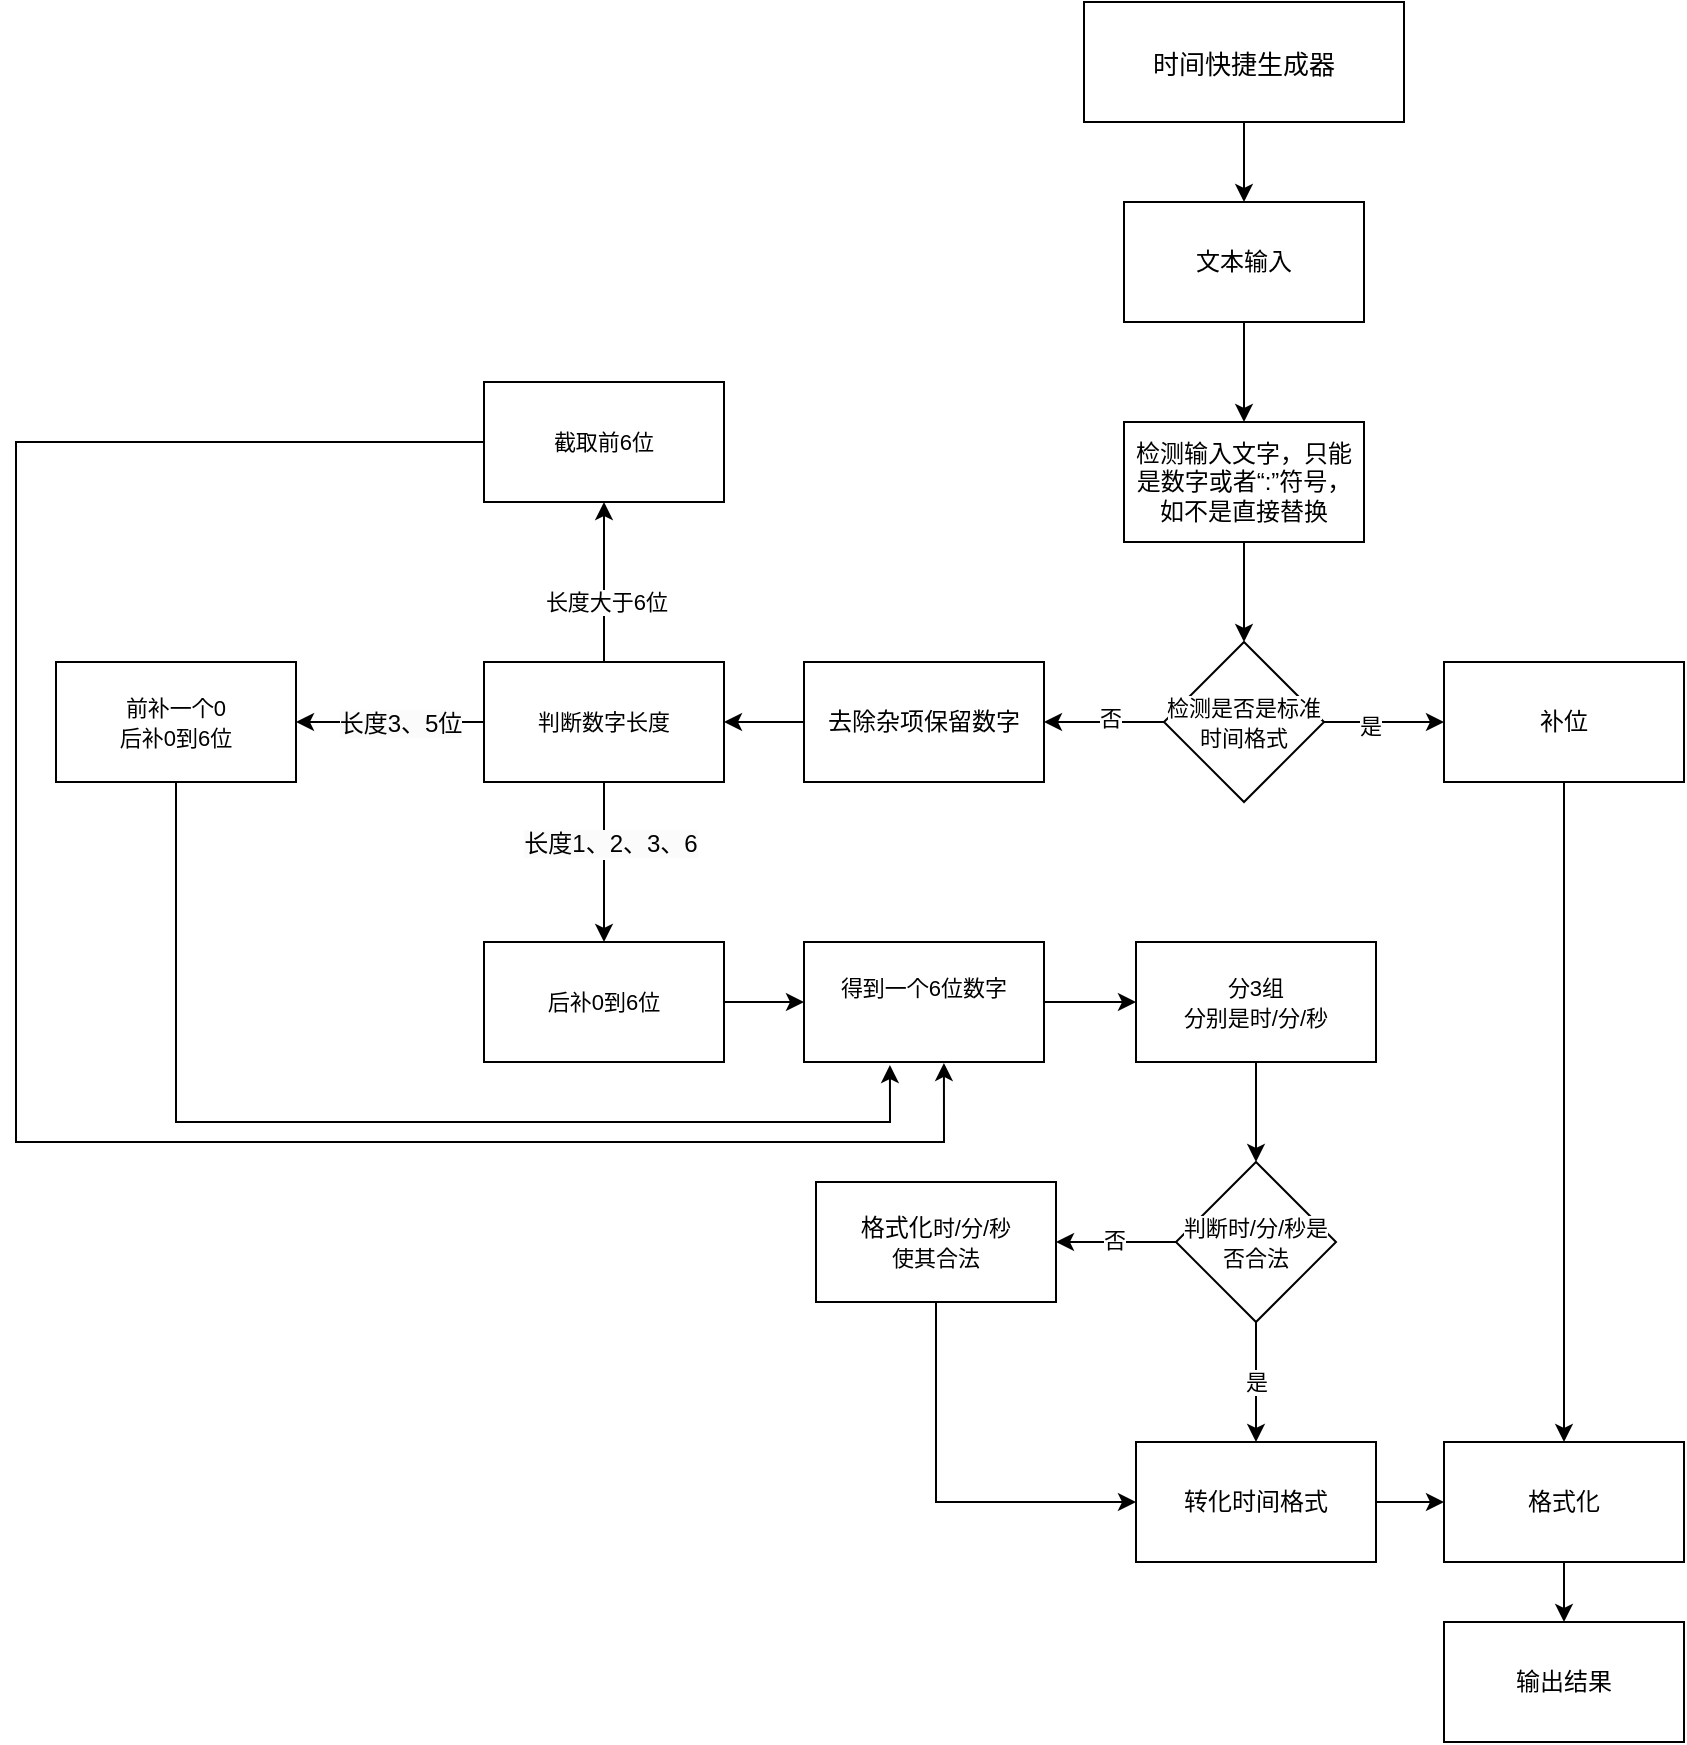 <mxfile version="20.7.4" type="github">
  <diagram id="3FII-VnmUq7TDAsDPXnR" name="第 1 页">
    <mxGraphModel dx="3170" dy="1040" grid="1" gridSize="10" guides="1" tooltips="1" connect="1" arrows="1" fold="1" page="1" pageScale="1" pageWidth="827" pageHeight="1169" math="0" shadow="0">
      <root>
        <mxCell id="0" />
        <mxCell id="1" parent="0" />
        <mxCell id="W-qNHt5sabOWyDpgDpVN-3" value="" style="edgeStyle=orthogonalEdgeStyle;rounded=0;orthogonalLoop=1;jettySize=auto;html=1;" edge="1" parent="1" source="W-qNHt5sabOWyDpgDpVN-1" target="W-qNHt5sabOWyDpgDpVN-2">
          <mxGeometry relative="1" as="geometry" />
        </mxCell>
        <mxCell id="W-qNHt5sabOWyDpgDpVN-1" value="&lt;p style=&quot;margin: 0px; font-variant-numeric: normal; font-variant-east-asian: normal; font-variant-alternates: normal; font-kerning: auto; font-optical-sizing: auto; font-feature-settings: normal; font-variation-settings: normal; font-stretch: normal; font-size: 13px; line-height: normal; font-family: &amp;quot;PingFang SC&amp;quot;; text-align: start;&quot; class=&quot;p1&quot;&gt;&lt;span style=&quot;&quot; class=&quot;s1&quot;&gt;时间快捷生成器&lt;/span&gt;&lt;/p&gt;" style="rounded=0;whiteSpace=wrap;html=1;" vertex="1" parent="1">
          <mxGeometry x="34" y="110" width="160" height="60" as="geometry" />
        </mxCell>
        <mxCell id="W-qNHt5sabOWyDpgDpVN-21" value="" style="edgeStyle=orthogonalEdgeStyle;rounded=0;orthogonalLoop=1;jettySize=auto;html=1;" edge="1" parent="1" source="W-qNHt5sabOWyDpgDpVN-2" target="W-qNHt5sabOWyDpgDpVN-20">
          <mxGeometry relative="1" as="geometry" />
        </mxCell>
        <mxCell id="W-qNHt5sabOWyDpgDpVN-2" value="文本输入" style="whiteSpace=wrap;html=1;rounded=0;" vertex="1" parent="1">
          <mxGeometry x="54" y="210" width="120" height="60" as="geometry" />
        </mxCell>
        <mxCell id="W-qNHt5sabOWyDpgDpVN-9" value="" style="edgeStyle=orthogonalEdgeStyle;rounded=0;orthogonalLoop=1;jettySize=auto;html=1;" edge="1" parent="1" source="W-qNHt5sabOWyDpgDpVN-4" target="W-qNHt5sabOWyDpgDpVN-8">
          <mxGeometry relative="1" as="geometry" />
        </mxCell>
        <mxCell id="W-qNHt5sabOWyDpgDpVN-10" value="是" style="edgeLabel;html=1;align=center;verticalAlign=middle;resizable=0;points=[];" vertex="1" connectable="0" parent="W-qNHt5sabOWyDpgDpVN-9">
          <mxGeometry x="-0.233" y="-2" relative="1" as="geometry">
            <mxPoint as="offset" />
          </mxGeometry>
        </mxCell>
        <mxCell id="W-qNHt5sabOWyDpgDpVN-12" value="" style="edgeStyle=orthogonalEdgeStyle;rounded=0;orthogonalLoop=1;jettySize=auto;html=1;" edge="1" parent="1" source="W-qNHt5sabOWyDpgDpVN-4" target="W-qNHt5sabOWyDpgDpVN-11">
          <mxGeometry relative="1" as="geometry" />
        </mxCell>
        <mxCell id="W-qNHt5sabOWyDpgDpVN-13" value="否" style="edgeLabel;html=1;align=center;verticalAlign=middle;resizable=0;points=[];" vertex="1" connectable="0" parent="W-qNHt5sabOWyDpgDpVN-12">
          <mxGeometry x="-0.1" y="-2" relative="1" as="geometry">
            <mxPoint as="offset" />
          </mxGeometry>
        </mxCell>
        <mxCell id="W-qNHt5sabOWyDpgDpVN-4" value="&lt;span style=&quot;font-size: 11px; background-color: rgb(255, 255, 255);&quot;&gt;检测是否是标准时间格式&lt;/span&gt;" style="rhombus;whiteSpace=wrap;html=1;rounded=0;" vertex="1" parent="1">
          <mxGeometry x="74" y="430" width="80" height="80" as="geometry" />
        </mxCell>
        <mxCell id="W-qNHt5sabOWyDpgDpVN-16" value="" style="edgeStyle=orthogonalEdgeStyle;rounded=0;orthogonalLoop=1;jettySize=auto;html=1;" edge="1" parent="1" source="W-qNHt5sabOWyDpgDpVN-8" target="W-qNHt5sabOWyDpgDpVN-15">
          <mxGeometry relative="1" as="geometry" />
        </mxCell>
        <mxCell id="W-qNHt5sabOWyDpgDpVN-8" value="补位" style="whiteSpace=wrap;html=1;rounded=0;" vertex="1" parent="1">
          <mxGeometry x="214" y="440" width="120" height="60" as="geometry" />
        </mxCell>
        <mxCell id="W-qNHt5sabOWyDpgDpVN-29" value="" style="edgeStyle=orthogonalEdgeStyle;rounded=0;orthogonalLoop=1;jettySize=auto;html=1;" edge="1" parent="1" source="W-qNHt5sabOWyDpgDpVN-11" target="W-qNHt5sabOWyDpgDpVN-28">
          <mxGeometry relative="1" as="geometry" />
        </mxCell>
        <mxCell id="W-qNHt5sabOWyDpgDpVN-11" value="去除杂项保留数字" style="whiteSpace=wrap;html=1;rounded=0;" vertex="1" parent="1">
          <mxGeometry x="-106" y="440" width="120" height="60" as="geometry" />
        </mxCell>
        <mxCell id="W-qNHt5sabOWyDpgDpVN-51" value="" style="edgeStyle=orthogonalEdgeStyle;rounded=0;orthogonalLoop=1;jettySize=auto;html=1;" edge="1" parent="1" source="W-qNHt5sabOWyDpgDpVN-15" target="W-qNHt5sabOWyDpgDpVN-50">
          <mxGeometry relative="1" as="geometry" />
        </mxCell>
        <mxCell id="W-qNHt5sabOWyDpgDpVN-15" value="格式化" style="whiteSpace=wrap;html=1;rounded=0;" vertex="1" parent="1">
          <mxGeometry x="214" y="830" width="120" height="60" as="geometry" />
        </mxCell>
        <mxCell id="W-qNHt5sabOWyDpgDpVN-22" style="edgeStyle=orthogonalEdgeStyle;rounded=0;orthogonalLoop=1;jettySize=auto;html=1;entryX=0.5;entryY=0;entryDx=0;entryDy=0;" edge="1" parent="1" source="W-qNHt5sabOWyDpgDpVN-20" target="W-qNHt5sabOWyDpgDpVN-4">
          <mxGeometry relative="1" as="geometry" />
        </mxCell>
        <mxCell id="W-qNHt5sabOWyDpgDpVN-20" value="检测输入文字，只能是数字或者“:”符号，如不是直接替换" style="whiteSpace=wrap;html=1;rounded=0;" vertex="1" parent="1">
          <mxGeometry x="54" y="320" width="120" height="60" as="geometry" />
        </mxCell>
        <mxCell id="W-qNHt5sabOWyDpgDpVN-31" value="" style="edgeStyle=orthogonalEdgeStyle;rounded=0;orthogonalLoop=1;jettySize=auto;html=1;" edge="1" parent="1" source="W-qNHt5sabOWyDpgDpVN-28" target="W-qNHt5sabOWyDpgDpVN-30">
          <mxGeometry relative="1" as="geometry" />
        </mxCell>
        <mxCell id="W-qNHt5sabOWyDpgDpVN-32" value="&lt;span style=&quot;font-size: 12px; background-color: rgb(251, 251, 251);&quot;&gt;长度1、2、3、6&lt;/span&gt;" style="edgeLabel;html=1;align=center;verticalAlign=middle;resizable=0;points=[];" vertex="1" connectable="0" parent="W-qNHt5sabOWyDpgDpVN-31">
          <mxGeometry x="-0.237" y="3" relative="1" as="geometry">
            <mxPoint as="offset" />
          </mxGeometry>
        </mxCell>
        <mxCell id="W-qNHt5sabOWyDpgDpVN-34" value="" style="edgeStyle=orthogonalEdgeStyle;rounded=0;orthogonalLoop=1;jettySize=auto;html=1;" edge="1" parent="1" source="W-qNHt5sabOWyDpgDpVN-28" target="W-qNHt5sabOWyDpgDpVN-33">
          <mxGeometry relative="1" as="geometry" />
        </mxCell>
        <mxCell id="W-qNHt5sabOWyDpgDpVN-35" value="&lt;span style=&quot;font-size: 12px; background-color: rgb(251, 251, 251);&quot;&gt;长度3、5位&lt;/span&gt;" style="edgeLabel;html=1;align=center;verticalAlign=middle;resizable=0;points=[];" vertex="1" connectable="0" parent="W-qNHt5sabOWyDpgDpVN-34">
          <mxGeometry x="-0.1" y="1" relative="1" as="geometry">
            <mxPoint as="offset" />
          </mxGeometry>
        </mxCell>
        <mxCell id="W-qNHt5sabOWyDpgDpVN-37" value="" style="edgeStyle=orthogonalEdgeStyle;rounded=0;orthogonalLoop=1;jettySize=auto;html=1;" edge="1" parent="1" source="W-qNHt5sabOWyDpgDpVN-28" target="W-qNHt5sabOWyDpgDpVN-36">
          <mxGeometry relative="1" as="geometry" />
        </mxCell>
        <mxCell id="W-qNHt5sabOWyDpgDpVN-38" value="长度大于6位" style="edgeLabel;html=1;align=center;verticalAlign=middle;resizable=0;points=[];" vertex="1" connectable="0" parent="W-qNHt5sabOWyDpgDpVN-37">
          <mxGeometry x="-0.212" y="-1" relative="1" as="geometry">
            <mxPoint y="1" as="offset" />
          </mxGeometry>
        </mxCell>
        <mxCell id="W-qNHt5sabOWyDpgDpVN-28" value="&lt;span style=&quot;font-size: 11px; background-color: rgb(255, 255, 255);&quot;&gt;判断数字长度&lt;/span&gt;" style="whiteSpace=wrap;html=1;rounded=0;" vertex="1" parent="1">
          <mxGeometry x="-266" y="440" width="120" height="60" as="geometry" />
        </mxCell>
        <mxCell id="W-qNHt5sabOWyDpgDpVN-43" value="" style="edgeStyle=orthogonalEdgeStyle;rounded=0;orthogonalLoop=1;jettySize=auto;html=1;" edge="1" parent="1" source="W-qNHt5sabOWyDpgDpVN-30" target="W-qNHt5sabOWyDpgDpVN-42">
          <mxGeometry relative="1" as="geometry" />
        </mxCell>
        <mxCell id="W-qNHt5sabOWyDpgDpVN-30" value="&lt;span style=&quot;font-size: 11px; background-color: rgb(255, 255, 255);&quot;&gt;后补0到6位&lt;/span&gt;" style="whiteSpace=wrap;html=1;rounded=0;" vertex="1" parent="1">
          <mxGeometry x="-266" y="580" width="120" height="60" as="geometry" />
        </mxCell>
        <mxCell id="W-qNHt5sabOWyDpgDpVN-63" style="edgeStyle=orthogonalEdgeStyle;rounded=0;orthogonalLoop=1;jettySize=auto;html=1;exitX=0.5;exitY=1;exitDx=0;exitDy=0;entryX=0.358;entryY=1.025;entryDx=0;entryDy=0;entryPerimeter=0;" edge="1" parent="1" source="W-qNHt5sabOWyDpgDpVN-33" target="W-qNHt5sabOWyDpgDpVN-42">
          <mxGeometry relative="1" as="geometry">
            <Array as="points">
              <mxPoint x="-420" y="670" />
              <mxPoint x="-63" y="670" />
            </Array>
          </mxGeometry>
        </mxCell>
        <mxCell id="W-qNHt5sabOWyDpgDpVN-33" value="&lt;span style=&quot;font-size: 11px; background-color: rgb(255, 255, 255);&quot;&gt;前补一个0&lt;br&gt;后补0到6位&lt;/span&gt;" style="whiteSpace=wrap;html=1;rounded=0;" vertex="1" parent="1">
          <mxGeometry x="-480" y="440" width="120" height="60" as="geometry" />
        </mxCell>
        <mxCell id="W-qNHt5sabOWyDpgDpVN-64" style="edgeStyle=orthogonalEdgeStyle;rounded=0;orthogonalLoop=1;jettySize=auto;html=1;entryX=0.583;entryY=1.008;entryDx=0;entryDy=0;entryPerimeter=0;" edge="1" parent="1" source="W-qNHt5sabOWyDpgDpVN-36" target="W-qNHt5sabOWyDpgDpVN-42">
          <mxGeometry relative="1" as="geometry">
            <Array as="points">
              <mxPoint x="-500" y="330" />
              <mxPoint x="-500" y="680" />
              <mxPoint x="-36" y="680" />
            </Array>
          </mxGeometry>
        </mxCell>
        <mxCell id="W-qNHt5sabOWyDpgDpVN-36" value="&lt;span style=&quot;font-size: 11px; background-color: rgb(255, 255, 255);&quot;&gt;截取前6位&lt;/span&gt;" style="whiteSpace=wrap;html=1;rounded=0;" vertex="1" parent="1">
          <mxGeometry x="-266" y="300" width="120" height="60" as="geometry" />
        </mxCell>
        <mxCell id="W-qNHt5sabOWyDpgDpVN-48" value="" style="edgeStyle=orthogonalEdgeStyle;rounded=0;orthogonalLoop=1;jettySize=auto;html=1;" edge="1" parent="1" source="W-qNHt5sabOWyDpgDpVN-42" target="W-qNHt5sabOWyDpgDpVN-47">
          <mxGeometry relative="1" as="geometry" />
        </mxCell>
        <mxCell id="W-qNHt5sabOWyDpgDpVN-42" value="&lt;span style=&quot;font-size: 11px; background-color: rgb(255, 255, 255);&quot;&gt;得到一个6位数字&lt;br&gt;&lt;br&gt;&lt;/span&gt;" style="whiteSpace=wrap;html=1;rounded=0;" vertex="1" parent="1">
          <mxGeometry x="-106" y="580" width="120" height="60" as="geometry" />
        </mxCell>
        <mxCell id="W-qNHt5sabOWyDpgDpVN-55" value="" style="edgeStyle=orthogonalEdgeStyle;rounded=0;orthogonalLoop=1;jettySize=auto;html=1;" edge="1" parent="1" source="W-qNHt5sabOWyDpgDpVN-47" target="W-qNHt5sabOWyDpgDpVN-54">
          <mxGeometry relative="1" as="geometry" />
        </mxCell>
        <mxCell id="W-qNHt5sabOWyDpgDpVN-47" value="&lt;span style=&quot;font-size: 11px; background-color: rgb(255, 255, 255);&quot;&gt;分3组&lt;br&gt;分别是时/分/秒&lt;br&gt;&lt;/span&gt;" style="whiteSpace=wrap;html=1;rounded=0;" vertex="1" parent="1">
          <mxGeometry x="60" y="580" width="120" height="60" as="geometry" />
        </mxCell>
        <mxCell id="W-qNHt5sabOWyDpgDpVN-50" value="输出结果" style="whiteSpace=wrap;html=1;rounded=0;" vertex="1" parent="1">
          <mxGeometry x="214" y="920" width="120" height="60" as="geometry" />
        </mxCell>
        <mxCell id="W-qNHt5sabOWyDpgDpVN-57" value="是" style="edgeStyle=orthogonalEdgeStyle;rounded=0;orthogonalLoop=1;jettySize=auto;html=1;" edge="1" parent="1" source="W-qNHt5sabOWyDpgDpVN-54" target="W-qNHt5sabOWyDpgDpVN-56">
          <mxGeometry relative="1" as="geometry" />
        </mxCell>
        <mxCell id="W-qNHt5sabOWyDpgDpVN-59" value="" style="edgeStyle=orthogonalEdgeStyle;rounded=0;orthogonalLoop=1;jettySize=auto;html=1;" edge="1" parent="1" source="W-qNHt5sabOWyDpgDpVN-54" target="W-qNHt5sabOWyDpgDpVN-58">
          <mxGeometry relative="1" as="geometry" />
        </mxCell>
        <mxCell id="W-qNHt5sabOWyDpgDpVN-60" value="否" style="edgeLabel;html=1;align=center;verticalAlign=middle;resizable=0;points=[];" vertex="1" connectable="0" parent="W-qNHt5sabOWyDpgDpVN-59">
          <mxGeometry x="0.033" y="-1" relative="1" as="geometry">
            <mxPoint as="offset" />
          </mxGeometry>
        </mxCell>
        <mxCell id="W-qNHt5sabOWyDpgDpVN-54" value="&lt;span style=&quot;border-color: var(--border-color); font-size: 11px; background-color: rgb(255, 255, 255);&quot;&gt;判断&lt;/span&gt;&lt;span style=&quot;border-color: var(--border-color); font-size: 11px; background-color: rgb(255, 255, 255);&quot;&gt;时/分/秒是否合法&lt;br style=&quot;border-color: var(--border-color);&quot;&gt;&lt;/span&gt;" style="rhombus;whiteSpace=wrap;html=1;rounded=0;" vertex="1" parent="1">
          <mxGeometry x="80" y="690" width="80" height="80" as="geometry" />
        </mxCell>
        <mxCell id="W-qNHt5sabOWyDpgDpVN-62" value="" style="edgeStyle=orthogonalEdgeStyle;rounded=0;orthogonalLoop=1;jettySize=auto;html=1;" edge="1" parent="1" source="W-qNHt5sabOWyDpgDpVN-56" target="W-qNHt5sabOWyDpgDpVN-15">
          <mxGeometry relative="1" as="geometry" />
        </mxCell>
        <mxCell id="W-qNHt5sabOWyDpgDpVN-56" value="转化时间格式" style="whiteSpace=wrap;html=1;rounded=0;" vertex="1" parent="1">
          <mxGeometry x="60" y="830" width="120" height="60" as="geometry" />
        </mxCell>
        <mxCell id="W-qNHt5sabOWyDpgDpVN-61" style="edgeStyle=orthogonalEdgeStyle;rounded=0;orthogonalLoop=1;jettySize=auto;html=1;entryX=0;entryY=0.5;entryDx=0;entryDy=0;" edge="1" parent="1" source="W-qNHt5sabOWyDpgDpVN-58" target="W-qNHt5sabOWyDpgDpVN-56">
          <mxGeometry relative="1" as="geometry">
            <Array as="points">
              <mxPoint x="-40" y="860" />
            </Array>
          </mxGeometry>
        </mxCell>
        <mxCell id="W-qNHt5sabOWyDpgDpVN-58" value="格式化&lt;span style=&quot;font-size: 11px; background-color: rgb(255, 255, 255);&quot;&gt;时/分/秒&lt;br&gt;使其合法&lt;/span&gt;" style="whiteSpace=wrap;html=1;rounded=0;" vertex="1" parent="1">
          <mxGeometry x="-100" y="700" width="120" height="60" as="geometry" />
        </mxCell>
      </root>
    </mxGraphModel>
  </diagram>
</mxfile>
